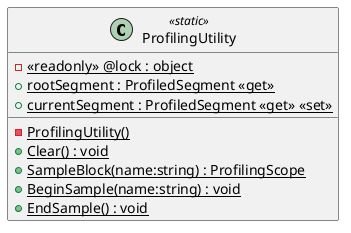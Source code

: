 @startuml
class ProfilingUtility <<static>> {
    {static} - ProfilingUtility()
    - {static} <<readonly>> @lock : object
    + {static} rootSegment : ProfiledSegment <<get>>
    + {static} currentSegment : ProfiledSegment <<get>> <<set>>
    + {static} Clear() : void
    + {static} SampleBlock(name:string) : ProfilingScope
    + {static} BeginSample(name:string) : void
    + {static} EndSample() : void
}
@enduml
